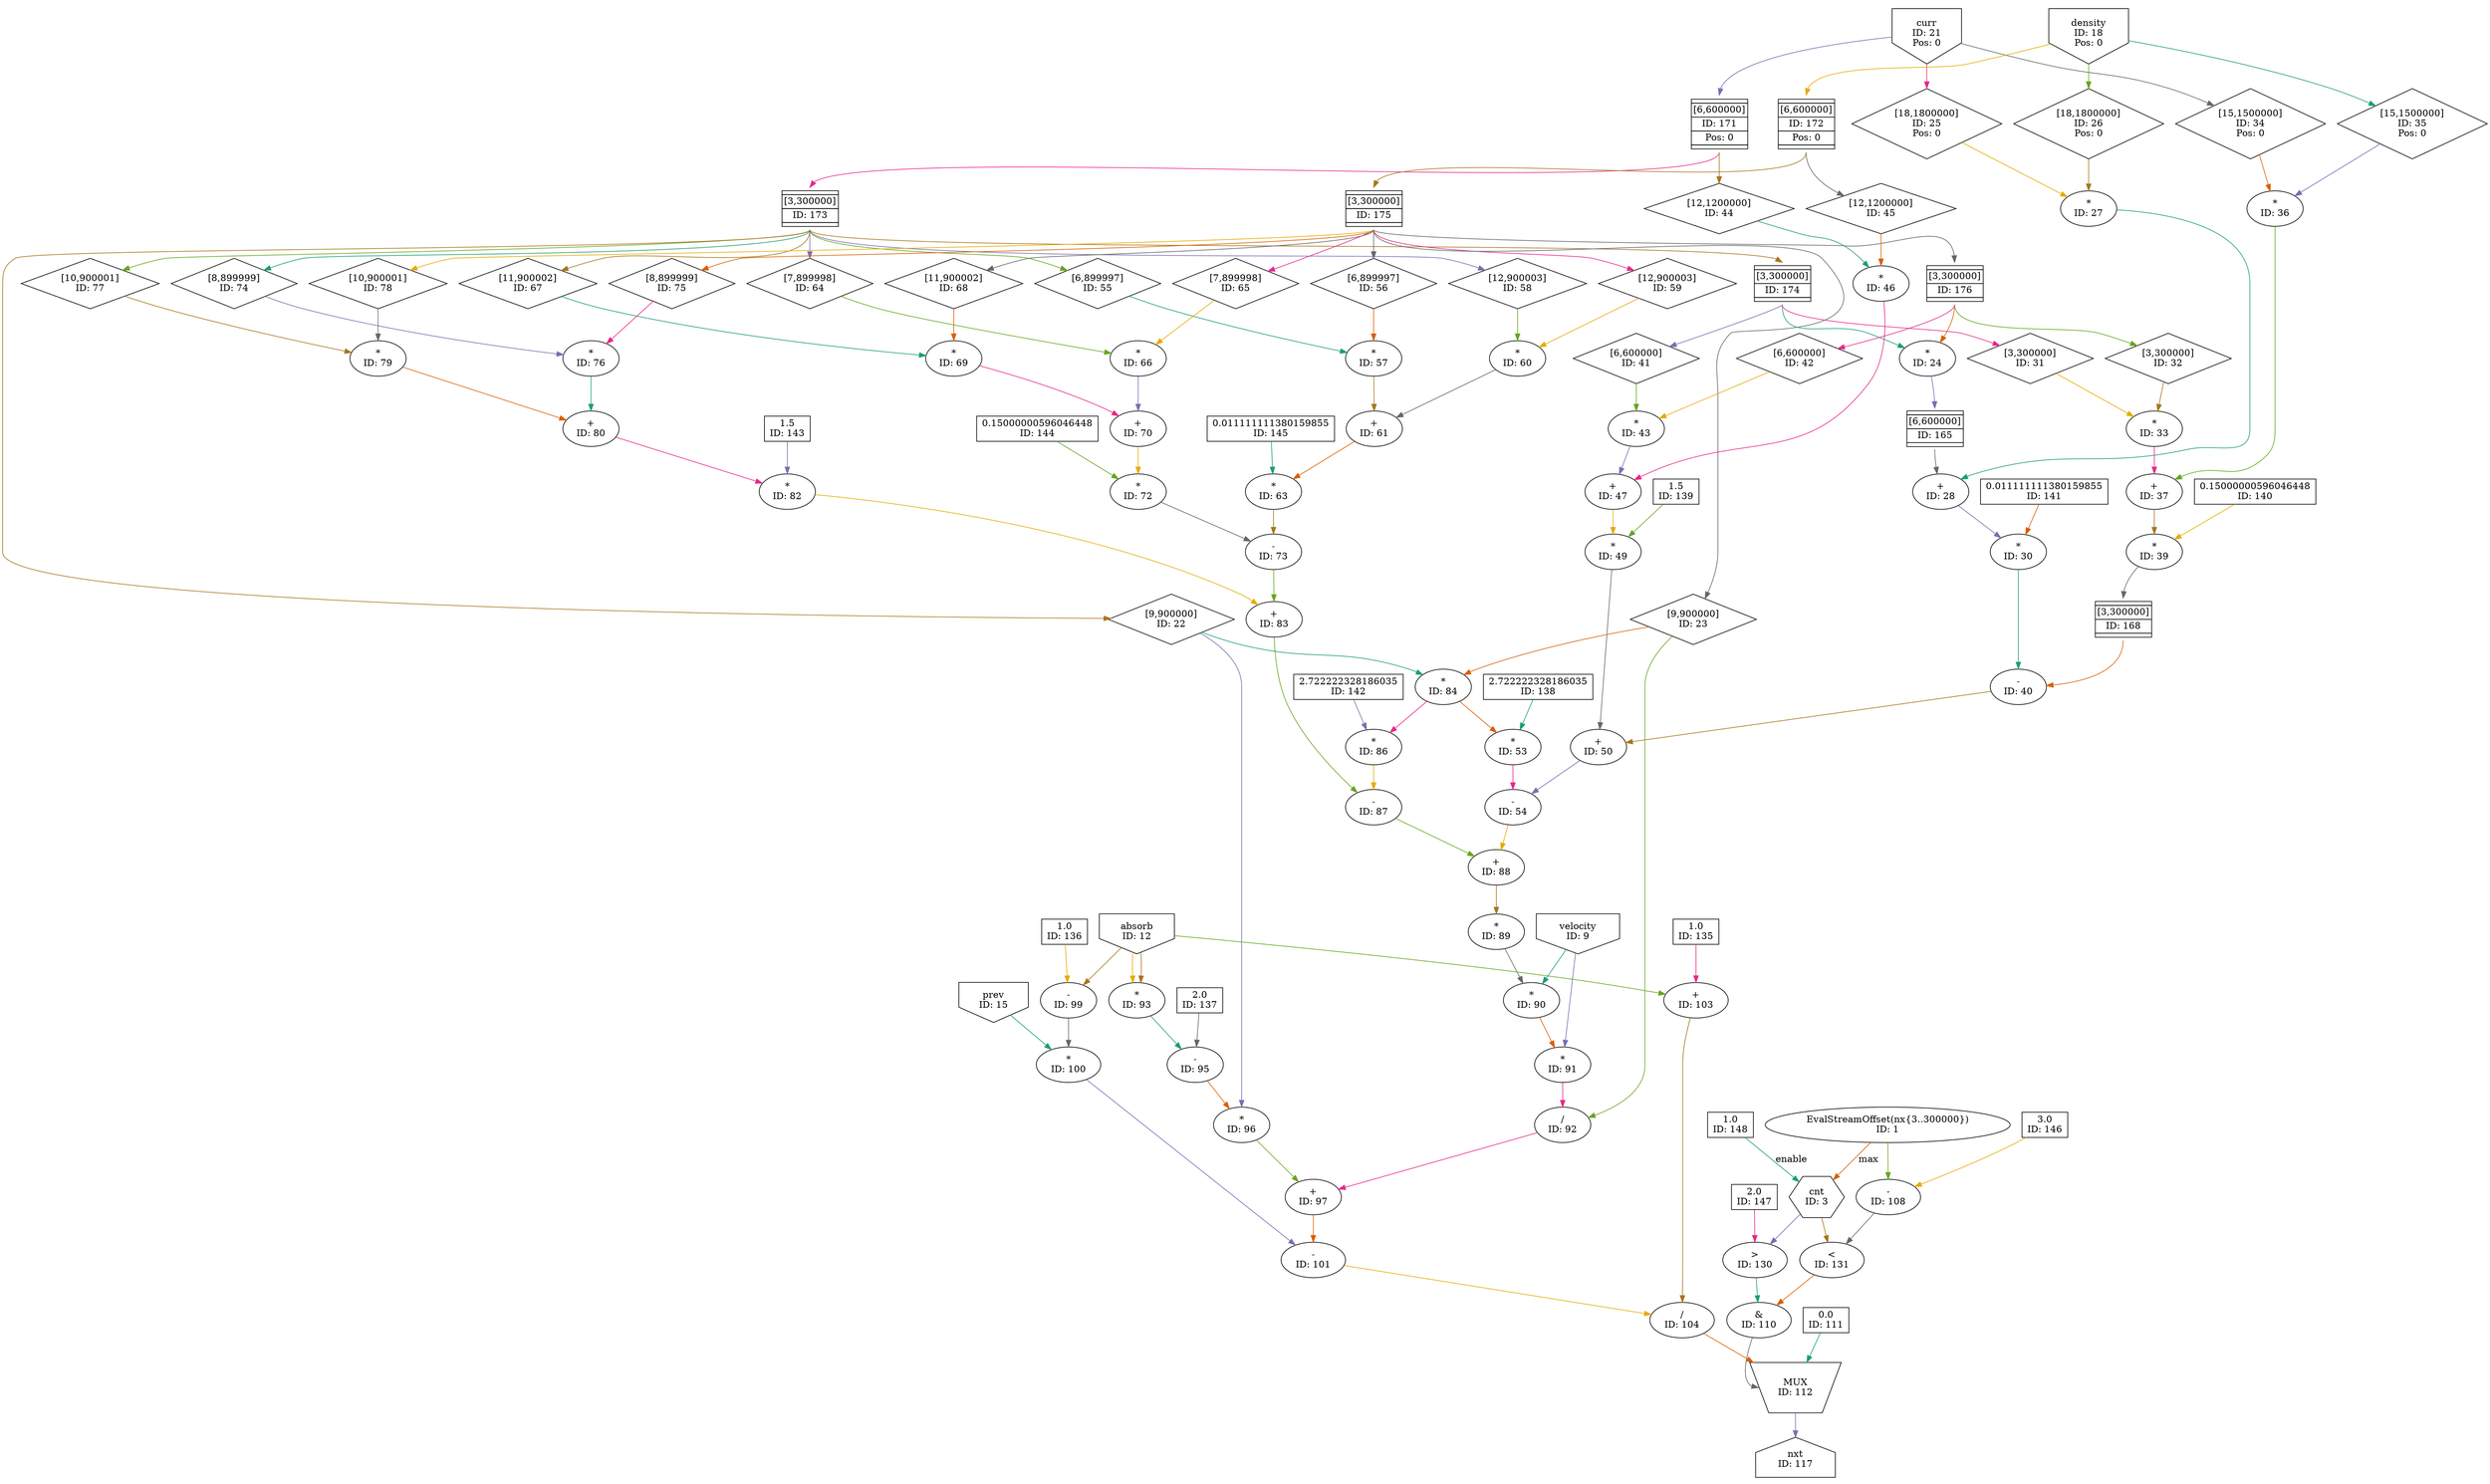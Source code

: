 digraph WavePropagationKernel_tapnfold_1{
	NodeConstantRawBits148 [shape=box, label="1.0\nID: 148"];
	NodeEvalStreamOffset1 [label="EvalStreamOffset(nx{3..300000})\nID: 1"];
	NodeCounter3 [shape=hexagon, label="cnt\nID: 3"];
	NodeConstantRawBits147 [shape=box, label="2.0\nID: 147"];
	NodeGtInlined130 [label=">\nID: 130"];
	NodeConstantRawBits146 [shape=box, label="3.0\nID: 146"];
	NodeSub108 [label="-\nID: 108"];
	NodeLtInlined131 [label="<\nID: 131"];
	NodeAnd110 [label="&\nID: 110"];
	NodeConstantRawBits111 [shape=box, label="0.0\nID: 111"];
	NodeConstantRawBits145 [shape=box, label="0.011111111380159855\nID: 145"];
	NodeInput21 [shape=invhouse, label="curr\nID: 21\nPos: 0"];
	NodeFIFO171 [shape=plaintext, label=<<TABLE BORDER="0" CELLSPACING="0" CELLBORDER="1"> <TR><TD></TD></TR><TR><TD>[6,600000]</TD></TR><TR><TD>ID: 171</TD></TR> <TR><TD>Pos: 0</TD></TR> <TR><TD></TD></TR> </TABLE>>];
	NodeFIFO173 [shape=plaintext, label=<<TABLE BORDER="0" CELLSPACING="0" CELLBORDER="1"> <TR><TD></TD></TR><TR><TD>[3,300000]</TD></TR><TR><TD>ID: 173</TD></TR> <TR><TD></TD></TR> </TABLE>>];
	NodeStreamOffset55 [shape=diamond, label="[6,899997]\nID: 55"];
	NodeInput18 [shape=invhouse, label="density\nID: 18\nPos: 0"];
	NodeFIFO172 [shape=plaintext, label=<<TABLE BORDER="0" CELLSPACING="0" CELLBORDER="1"> <TR><TD></TD></TR><TR><TD>[6,600000]</TD></TR><TR><TD>ID: 172</TD></TR> <TR><TD>Pos: 0</TD></TR> <TR><TD></TD></TR> </TABLE>>];
	NodeFIFO175 [shape=plaintext, label=<<TABLE BORDER="0" CELLSPACING="0" CELLBORDER="1"> <TR><TD></TD></TR><TR><TD>[3,300000]</TD></TR><TR><TD>ID: 175</TD></TR> <TR><TD></TD></TR> </TABLE>>];
	NodeStreamOffset56 [shape=diamond, label="[6,899997]\nID: 56"];
	NodeMul57 [label="*\nID: 57"];
	NodeStreamOffset58 [shape=diamond, label="[12,900003]\nID: 58"];
	NodeStreamOffset59 [shape=diamond, label="[12,900003]\nID: 59"];
	NodeMul60 [label="*\nID: 60"];
	NodeAdd61 [label="+\nID: 61"];
	NodeMul63 [label="*\nID: 63"];
	NodeConstantRawBits144 [shape=box, label="0.15000000596046448\nID: 144"];
	NodeStreamOffset64 [shape=diamond, label="[7,899998]\nID: 64"];
	NodeStreamOffset65 [shape=diamond, label="[7,899998]\nID: 65"];
	NodeMul66 [label="*\nID: 66"];
	NodeStreamOffset67 [shape=diamond, label="[11,900002]\nID: 67"];
	NodeStreamOffset68 [shape=diamond, label="[11,900002]\nID: 68"];
	NodeMul69 [label="*\nID: 69"];
	NodeAdd70 [label="+\nID: 70"];
	NodeMul72 [label="*\nID: 72"];
	NodeSub73 [label="-\nID: 73"];
	NodeConstantRawBits143 [shape=box, label="1.5\nID: 143"];
	NodeStreamOffset74 [shape=diamond, label="[8,899999]\nID: 74"];
	NodeStreamOffset75 [shape=diamond, label="[8,899999]\nID: 75"];
	NodeMul76 [label="*\nID: 76"];
	NodeStreamOffset77 [shape=diamond, label="[10,900001]\nID: 77"];
	NodeStreamOffset78 [shape=diamond, label="[10,900001]\nID: 78"];
	NodeMul79 [label="*\nID: 79"];
	NodeAdd80 [label="+\nID: 80"];
	NodeMul82 [label="*\nID: 82"];
	NodeAdd83 [label="+\nID: 83"];
	NodeConstantRawBits142 [shape=box, label="2.722222328186035\nID: 142"];
	NodeStreamOffset22 [shape=diamond, label="[9,900000]\nID: 22"];
	NodeStreamOffset23 [shape=diamond, label="[9,900000]\nID: 23"];
	NodeMul84 [label="*\nID: 84"];
	NodeMul86 [label="*\nID: 86"];
	NodeSub87 [label="-\nID: 87"];
	NodeConstantRawBits141 [shape=box, label="0.011111111380159855\nID: 141"];
	NodeFIFO174 [shape=plaintext, label=<<TABLE BORDER="0" CELLSPACING="0" CELLBORDER="1"> <TR><TD></TD></TR><TR><TD>[3,300000]</TD></TR><TR><TD>ID: 174</TD></TR> <TR><TD></TD></TR> </TABLE>>];
	NodeFIFO176 [shape=plaintext, label=<<TABLE BORDER="0" CELLSPACING="0" CELLBORDER="1"> <TR><TD></TD></TR><TR><TD>[3,300000]</TD></TR><TR><TD>ID: 176</TD></TR> <TR><TD></TD></TR> </TABLE>>];
	NodeMul24 [label="*\nID: 24"];
	NodeFIFO165 [shape=plaintext, label=<<TABLE BORDER="0" CELLSPACING="0" CELLBORDER="1"> <TR><TD></TD></TR><TR><TD>[6,600000]</TD></TR><TR><TD>ID: 165</TD></TR> <TR><TD></TD></TR> </TABLE>>];
	NodeStreamOffset25 [shape=diamond, label="[18,1800000]\nID: 25\nPos: 0"];
	NodeStreamOffset26 [shape=diamond, label="[18,1800000]\nID: 26\nPos: 0"];
	NodeMul27 [label="*\nID: 27"];
	NodeAdd28 [label="+\nID: 28"];
	NodeMul30 [label="*\nID: 30"];
	NodeConstantRawBits140 [shape=box, label="0.15000000596046448\nID: 140"];
	NodeStreamOffset31 [shape=diamond, label="[3,300000]\nID: 31"];
	NodeStreamOffset32 [shape=diamond, label="[3,300000]\nID: 32"];
	NodeMul33 [label="*\nID: 33"];
	NodeStreamOffset34 [shape=diamond, label="[15,1500000]\nID: 34\nPos: 0"];
	NodeStreamOffset35 [shape=diamond, label="[15,1500000]\nID: 35\nPos: 0"];
	NodeMul36 [label="*\nID: 36"];
	NodeAdd37 [label="+\nID: 37"];
	NodeMul39 [label="*\nID: 39"];
	NodeFIFO168 [shape=plaintext, label=<<TABLE BORDER="0" CELLSPACING="0" CELLBORDER="1"> <TR><TD></TD></TR><TR><TD>[3,300000]</TD></TR><TR><TD>ID: 168</TD></TR> <TR><TD></TD></TR> </TABLE>>];
	NodeSub40 [label="-\nID: 40"];
	NodeConstantRawBits139 [shape=box, label="1.5\nID: 139"];
	NodeStreamOffset41 [shape=diamond, label="[6,600000]\nID: 41"];
	NodeStreamOffset42 [shape=diamond, label="[6,600000]\nID: 42"];
	NodeMul43 [label="*\nID: 43"];
	NodeStreamOffset44 [shape=diamond, label="[12,1200000]\nID: 44"];
	NodeStreamOffset45 [shape=diamond, label="[12,1200000]\nID: 45"];
	NodeMul46 [label="*\nID: 46"];
	NodeAdd47 [label="+\nID: 47"];
	NodeMul49 [label="*\nID: 49"];
	NodeAdd50 [label="+\nID: 50"];
	NodeConstantRawBits138 [shape=box, label="2.722222328186035\nID: 138"];
	NodeMul53 [label="*\nID: 53"];
	NodeSub54 [label="-\nID: 54"];
	NodeAdd88 [label="+\nID: 88"];
	NodeMul89 [label="*\nID: 89"];
	NodeInput9 [shape=invhouse, label="velocity\nID: 9"];
	NodeMul90 [label="*\nID: 90"];
	NodeMul91 [label="*\nID: 91"];
	NodeDiv92 [label="/\nID: 92"];
	NodeConstantRawBits137 [shape=box, label="2.0\nID: 137"];
	NodeInput12 [shape=invhouse, label="absorb\nID: 12"];
	NodeMul93 [label="*\nID: 93"];
	NodeSub95 [label="-\nID: 95"];
	NodeMul96 [label="*\nID: 96"];
	NodeAdd97 [label="+\nID: 97"];
	NodeConstantRawBits136 [shape=box, label="1.0\nID: 136"];
	NodeSub99 [label="-\nID: 99"];
	NodeInput15 [shape=invhouse, label="prev\nID: 15"];
	NodeMul100 [label="*\nID: 100"];
	NodeSub101 [label="-\nID: 101"];
	NodeConstantRawBits135 [shape=box, label="1.0\nID: 135"];
	NodeAdd103 [label="+\nID: 103"];
	NodeDiv104 [label="/\nID: 104"];
	NodeMux112 [shape=invtrapezium, height=0.5, label="MUX\nID: 112"];
	NodeOutput117 [shape=house, label="nxt\nID: 117"];
	NodeConstantRawBits148 -> NodeCounter3[label="enable" color="/dark28/1" photon_data="EDGE,SrcNode:148,SrcNodePort:value"];
	NodeEvalStreamOffset1 -> NodeCounter3[label="max" color="/dark28/2" photon_data="EDGE,SrcNode:1,SrcNodePort:output"];
	NodeCounter3 -> NodeGtInlined130[color="/dark28/3" photon_data="EDGE,SrcNode:3,SrcNodePort:count"];
	NodeConstantRawBits147 -> NodeGtInlined130[color="/dark28/4" photon_data="EDGE,SrcNode:147,SrcNodePort:value"];
	NodeEvalStreamOffset1 -> NodeSub108[color="/dark28/5" photon_data="EDGE,SrcNode:1,SrcNodePort:output"];
	NodeConstantRawBits146 -> NodeSub108[color="/dark28/6" photon_data="EDGE,SrcNode:146,SrcNodePort:value"];
	NodeCounter3 -> NodeLtInlined131[color="/dark28/7" photon_data="EDGE,SrcNode:3,SrcNodePort:count"];
	NodeSub108 -> NodeLtInlined131[color="/dark28/8" photon_data="EDGE,SrcNode:108,SrcNodePort:result"];
	NodeGtInlined130 -> NodeAnd110[color="/dark28/1" photon_data="EDGE,SrcNode:130,SrcNodePort:result"];
	NodeLtInlined131 -> NodeAnd110[color="/dark28/2" photon_data="EDGE,SrcNode:131,SrcNodePort:result"];
	NodeInput21 -> NodeFIFO171[headport="n" color="/dark28/3" photon_data="EDGE,SrcNode:21,SrcNodePort:data"];
	NodeFIFO171 -> NodeFIFO173[tailport="s" headport="n" color="/dark28/4" photon_data="EDGE,SrcNode:171,SrcNodePort:output"];
	NodeFIFO173 -> NodeStreamOffset55[tailport="s" color="/dark28/5" photon_data="EDGE,SrcNode:173,SrcNodePort:output"];
	NodeInput18 -> NodeFIFO172[headport="n" color="/dark28/6" photon_data="EDGE,SrcNode:18,SrcNodePort:data"];
	NodeFIFO172 -> NodeFIFO175[tailport="s" headport="n" color="/dark28/7" photon_data="EDGE,SrcNode:172,SrcNodePort:output"];
	NodeFIFO175 -> NodeStreamOffset56[tailport="s" color="/dark28/8" photon_data="EDGE,SrcNode:175,SrcNodePort:output"];
	NodeStreamOffset55 -> NodeMul57[color="/dark28/1" photon_data="EDGE,SrcNode:55,SrcNodePort:output"];
	NodeStreamOffset56 -> NodeMul57[color="/dark28/2" photon_data="EDGE,SrcNode:56,SrcNodePort:output"];
	NodeFIFO173 -> NodeStreamOffset58[tailport="s" color="/dark28/3" photon_data="EDGE,SrcNode:173,SrcNodePort:output"];
	NodeFIFO175 -> NodeStreamOffset59[tailport="s" color="/dark28/4" photon_data="EDGE,SrcNode:175,SrcNodePort:output"];
	NodeStreamOffset58 -> NodeMul60[color="/dark28/5" photon_data="EDGE,SrcNode:58,SrcNodePort:output"];
	NodeStreamOffset59 -> NodeMul60[color="/dark28/6" photon_data="EDGE,SrcNode:59,SrcNodePort:output"];
	NodeMul57 -> NodeAdd61[color="/dark28/7" photon_data="EDGE,SrcNode:57,SrcNodePort:result"];
	NodeMul60 -> NodeAdd61[color="/dark28/8" photon_data="EDGE,SrcNode:60,SrcNodePort:result"];
	NodeConstantRawBits145 -> NodeMul63[color="/dark28/1" photon_data="EDGE,SrcNode:145,SrcNodePort:value"];
	NodeAdd61 -> NodeMul63[color="/dark28/2" photon_data="EDGE,SrcNode:61,SrcNodePort:result"];
	NodeFIFO173 -> NodeStreamOffset64[tailport="s" color="/dark28/3" photon_data="EDGE,SrcNode:173,SrcNodePort:output"];
	NodeFIFO175 -> NodeStreamOffset65[tailport="s" color="/dark28/4" photon_data="EDGE,SrcNode:175,SrcNodePort:output"];
	NodeStreamOffset64 -> NodeMul66[color="/dark28/5" photon_data="EDGE,SrcNode:64,SrcNodePort:output"];
	NodeStreamOffset65 -> NodeMul66[color="/dark28/6" photon_data="EDGE,SrcNode:65,SrcNodePort:output"];
	NodeFIFO173 -> NodeStreamOffset67[tailport="s" color="/dark28/7" photon_data="EDGE,SrcNode:173,SrcNodePort:output"];
	NodeFIFO175 -> NodeStreamOffset68[tailport="s" color="/dark28/8" photon_data="EDGE,SrcNode:175,SrcNodePort:output"];
	NodeStreamOffset67 -> NodeMul69[color="/dark28/1" photon_data="EDGE,SrcNode:67,SrcNodePort:output"];
	NodeStreamOffset68 -> NodeMul69[color="/dark28/2" photon_data="EDGE,SrcNode:68,SrcNodePort:output"];
	NodeMul66 -> NodeAdd70[color="/dark28/3" photon_data="EDGE,SrcNode:66,SrcNodePort:result"];
	NodeMul69 -> NodeAdd70[color="/dark28/4" photon_data="EDGE,SrcNode:69,SrcNodePort:result"];
	NodeConstantRawBits144 -> NodeMul72[color="/dark28/5" photon_data="EDGE,SrcNode:144,SrcNodePort:value"];
	NodeAdd70 -> NodeMul72[color="/dark28/6" photon_data="EDGE,SrcNode:70,SrcNodePort:result"];
	NodeMul63 -> NodeSub73[color="/dark28/7" photon_data="EDGE,SrcNode:63,SrcNodePort:result"];
	NodeMul72 -> NodeSub73[color="/dark28/8" photon_data="EDGE,SrcNode:72,SrcNodePort:result"];
	NodeFIFO173 -> NodeStreamOffset74[tailport="s" color="/dark28/1" photon_data="EDGE,SrcNode:173,SrcNodePort:output"];
	NodeFIFO175 -> NodeStreamOffset75[tailport="s" color="/dark28/2" photon_data="EDGE,SrcNode:175,SrcNodePort:output"];
	NodeStreamOffset74 -> NodeMul76[color="/dark28/3" photon_data="EDGE,SrcNode:74,SrcNodePort:output"];
	NodeStreamOffset75 -> NodeMul76[color="/dark28/4" photon_data="EDGE,SrcNode:75,SrcNodePort:output"];
	NodeFIFO173 -> NodeStreamOffset77[tailport="s" color="/dark28/5" photon_data="EDGE,SrcNode:173,SrcNodePort:output"];
	NodeFIFO175 -> NodeStreamOffset78[tailport="s" color="/dark28/6" photon_data="EDGE,SrcNode:175,SrcNodePort:output"];
	NodeStreamOffset77 -> NodeMul79[color="/dark28/7" photon_data="EDGE,SrcNode:77,SrcNodePort:output"];
	NodeStreamOffset78 -> NodeMul79[color="/dark28/8" photon_data="EDGE,SrcNode:78,SrcNodePort:output"];
	NodeMul76 -> NodeAdd80[color="/dark28/1" photon_data="EDGE,SrcNode:76,SrcNodePort:result"];
	NodeMul79 -> NodeAdd80[color="/dark28/2" photon_data="EDGE,SrcNode:79,SrcNodePort:result"];
	NodeConstantRawBits143 -> NodeMul82[color="/dark28/3" photon_data="EDGE,SrcNode:143,SrcNodePort:value"];
	NodeAdd80 -> NodeMul82[color="/dark28/4" photon_data="EDGE,SrcNode:80,SrcNodePort:result"];
	NodeSub73 -> NodeAdd83[color="/dark28/5" photon_data="EDGE,SrcNode:73,SrcNodePort:result"];
	NodeMul82 -> NodeAdd83[color="/dark28/6" photon_data="EDGE,SrcNode:82,SrcNodePort:result"];
	NodeFIFO173 -> NodeStreamOffset22[tailport="s" color="/dark28/7" photon_data="EDGE,SrcNode:173,SrcNodePort:output"];
	NodeFIFO175 -> NodeStreamOffset23[tailport="s" color="/dark28/8" photon_data="EDGE,SrcNode:175,SrcNodePort:output"];
	NodeStreamOffset22 -> NodeMul84[color="/dark28/1" photon_data="EDGE,SrcNode:22,SrcNodePort:output"];
	NodeStreamOffset23 -> NodeMul84[color="/dark28/2" photon_data="EDGE,SrcNode:23,SrcNodePort:output"];
	NodeConstantRawBits142 -> NodeMul86[color="/dark28/3" photon_data="EDGE,SrcNode:142,SrcNodePort:value"];
	NodeMul84 -> NodeMul86[color="/dark28/4" photon_data="EDGE,SrcNode:84,SrcNodePort:result"];
	NodeAdd83 -> NodeSub87[color="/dark28/5" photon_data="EDGE,SrcNode:83,SrcNodePort:result"];
	NodeMul86 -> NodeSub87[color="/dark28/6" photon_data="EDGE,SrcNode:86,SrcNodePort:result"];
	NodeFIFO173 -> NodeFIFO174[tailport="s" headport="n" color="/dark28/7" photon_data="EDGE,SrcNode:173,SrcNodePort:output"];
	NodeFIFO175 -> NodeFIFO176[tailport="s" headport="n" color="/dark28/8" photon_data="EDGE,SrcNode:175,SrcNodePort:output"];
	NodeFIFO174 -> NodeMul24[tailport="s" color="/dark28/1" photon_data="EDGE,SrcNode:174,SrcNodePort:output"];
	NodeFIFO176 -> NodeMul24[tailport="s" color="/dark28/2" photon_data="EDGE,SrcNode:176,SrcNodePort:output"];
	NodeMul24 -> NodeFIFO165[headport="n" color="/dark28/3" photon_data="EDGE,SrcNode:24,SrcNodePort:result"];
	NodeInput21 -> NodeStreamOffset25[color="/dark28/4" photon_data="EDGE,SrcNode:21,SrcNodePort:data"];
	NodeInput18 -> NodeStreamOffset26[color="/dark28/5" photon_data="EDGE,SrcNode:18,SrcNodePort:data"];
	NodeStreamOffset25 -> NodeMul27[color="/dark28/6" photon_data="EDGE,SrcNode:25,SrcNodePort:output"];
	NodeStreamOffset26 -> NodeMul27[color="/dark28/7" photon_data="EDGE,SrcNode:26,SrcNodePort:output"];
	NodeFIFO165 -> NodeAdd28[tailport="s" color="/dark28/8" photon_data="EDGE,SrcNode:165,SrcNodePort:output"];
	NodeMul27 -> NodeAdd28[color="/dark28/1" photon_data="EDGE,SrcNode:27,SrcNodePort:result"];
	NodeConstantRawBits141 -> NodeMul30[color="/dark28/2" photon_data="EDGE,SrcNode:141,SrcNodePort:value"];
	NodeAdd28 -> NodeMul30[color="/dark28/3" photon_data="EDGE,SrcNode:28,SrcNodePort:result"];
	NodeFIFO174 -> NodeStreamOffset31[tailport="s" color="/dark28/4" photon_data="EDGE,SrcNode:174,SrcNodePort:output"];
	NodeFIFO176 -> NodeStreamOffset32[tailport="s" color="/dark28/5" photon_data="EDGE,SrcNode:176,SrcNodePort:output"];
	NodeStreamOffset31 -> NodeMul33[color="/dark28/6" photon_data="EDGE,SrcNode:31,SrcNodePort:output"];
	NodeStreamOffset32 -> NodeMul33[color="/dark28/7" photon_data="EDGE,SrcNode:32,SrcNodePort:output"];
	NodeInput21 -> NodeStreamOffset34[color="/dark28/8" photon_data="EDGE,SrcNode:21,SrcNodePort:data"];
	NodeInput18 -> NodeStreamOffset35[color="/dark28/1" photon_data="EDGE,SrcNode:18,SrcNodePort:data"];
	NodeStreamOffset34 -> NodeMul36[color="/dark28/2" photon_data="EDGE,SrcNode:34,SrcNodePort:output"];
	NodeStreamOffset35 -> NodeMul36[color="/dark28/3" photon_data="EDGE,SrcNode:35,SrcNodePort:output"];
	NodeMul33 -> NodeAdd37[color="/dark28/4" photon_data="EDGE,SrcNode:33,SrcNodePort:result"];
	NodeMul36 -> NodeAdd37[color="/dark28/5" photon_data="EDGE,SrcNode:36,SrcNodePort:result"];
	NodeConstantRawBits140 -> NodeMul39[color="/dark28/6" photon_data="EDGE,SrcNode:140,SrcNodePort:value"];
	NodeAdd37 -> NodeMul39[color="/dark28/7" photon_data="EDGE,SrcNode:37,SrcNodePort:result"];
	NodeMul39 -> NodeFIFO168[headport="n" color="/dark28/8" photon_data="EDGE,SrcNode:39,SrcNodePort:result"];
	NodeMul30 -> NodeSub40[color="/dark28/1" photon_data="EDGE,SrcNode:30,SrcNodePort:result"];
	NodeFIFO168 -> NodeSub40[tailport="s" color="/dark28/2" photon_data="EDGE,SrcNode:168,SrcNodePort:output"];
	NodeFIFO174 -> NodeStreamOffset41[tailport="s" color="/dark28/3" photon_data="EDGE,SrcNode:174,SrcNodePort:output"];
	NodeFIFO176 -> NodeStreamOffset42[tailport="s" color="/dark28/4" photon_data="EDGE,SrcNode:176,SrcNodePort:output"];
	NodeStreamOffset41 -> NodeMul43[color="/dark28/5" photon_data="EDGE,SrcNode:41,SrcNodePort:output"];
	NodeStreamOffset42 -> NodeMul43[color="/dark28/6" photon_data="EDGE,SrcNode:42,SrcNodePort:output"];
	NodeFIFO171 -> NodeStreamOffset44[tailport="s" color="/dark28/7" photon_data="EDGE,SrcNode:171,SrcNodePort:output"];
	NodeFIFO172 -> NodeStreamOffset45[tailport="s" color="/dark28/8" photon_data="EDGE,SrcNode:172,SrcNodePort:output"];
	NodeStreamOffset44 -> NodeMul46[color="/dark28/1" photon_data="EDGE,SrcNode:44,SrcNodePort:output"];
	NodeStreamOffset45 -> NodeMul46[color="/dark28/2" photon_data="EDGE,SrcNode:45,SrcNodePort:output"];
	NodeMul43 -> NodeAdd47[color="/dark28/3" photon_data="EDGE,SrcNode:43,SrcNodePort:result"];
	NodeMul46 -> NodeAdd47[color="/dark28/4" photon_data="EDGE,SrcNode:46,SrcNodePort:result"];
	NodeConstantRawBits139 -> NodeMul49[color="/dark28/5" photon_data="EDGE,SrcNode:139,SrcNodePort:value"];
	NodeAdd47 -> NodeMul49[color="/dark28/6" photon_data="EDGE,SrcNode:47,SrcNodePort:result"];
	NodeSub40 -> NodeAdd50[color="/dark28/7" photon_data="EDGE,SrcNode:40,SrcNodePort:result"];
	NodeMul49 -> NodeAdd50[color="/dark28/8" photon_data="EDGE,SrcNode:49,SrcNodePort:result"];
	NodeConstantRawBits138 -> NodeMul53[color="/dark28/1" photon_data="EDGE,SrcNode:138,SrcNodePort:value"];
	NodeMul84 -> NodeMul53[color="/dark28/2" photon_data="EDGE,SrcNode:84,SrcNodePort:result"];
	NodeAdd50 -> NodeSub54[color="/dark28/3" photon_data="EDGE,SrcNode:50,SrcNodePort:result"];
	NodeMul53 -> NodeSub54[color="/dark28/4" photon_data="EDGE,SrcNode:53,SrcNodePort:result"];
	NodeSub87 -> NodeAdd88[color="/dark28/5" photon_data="EDGE,SrcNode:87,SrcNodePort:result"];
	NodeSub54 -> NodeAdd88[color="/dark28/6" photon_data="EDGE,SrcNode:54,SrcNodePort:result"];
	NodeAdd88 -> NodeMul89[color="/dark28/7" photon_data="EDGE,SrcNode:88,SrcNodePort:result"];
	NodeMul89 -> NodeMul90[color="/dark28/8" photon_data="EDGE,SrcNode:89,SrcNodePort:result"];
	NodeInput9 -> NodeMul90[color="/dark28/1" photon_data="EDGE,SrcNode:9,SrcNodePort:data"];
	NodeMul90 -> NodeMul91[color="/dark28/2" photon_data="EDGE,SrcNode:90,SrcNodePort:result"];
	NodeInput9 -> NodeMul91[color="/dark28/3" photon_data="EDGE,SrcNode:9,SrcNodePort:data"];
	NodeMul91 -> NodeDiv92[color="/dark28/4" photon_data="EDGE,SrcNode:91,SrcNodePort:result"];
	NodeStreamOffset23 -> NodeDiv92[color="/dark28/5" photon_data="EDGE,SrcNode:23,SrcNodePort:output"];
	NodeInput12 -> NodeMul93[color="/dark28/6" photon_data="EDGE,SrcNode:12,SrcNodePort:data"];
	NodeInput12 -> NodeMul93[color="/dark28/7" photon_data="EDGE,SrcNode:12,SrcNodePort:data"];
	NodeConstantRawBits137 -> NodeSub95[color="/dark28/8" photon_data="EDGE,SrcNode:137,SrcNodePort:value"];
	NodeMul93 -> NodeSub95[color="/dark28/1" photon_data="EDGE,SrcNode:93,SrcNodePort:result"];
	NodeSub95 -> NodeMul96[color="/dark28/2" photon_data="EDGE,SrcNode:95,SrcNodePort:result"];
	NodeStreamOffset22 -> NodeMul96[color="/dark28/3" photon_data="EDGE,SrcNode:22,SrcNodePort:output"];
	NodeDiv92 -> NodeAdd97[color="/dark28/4" photon_data="EDGE,SrcNode:92,SrcNodePort:result"];
	NodeMul96 -> NodeAdd97[color="/dark28/5" photon_data="EDGE,SrcNode:96,SrcNodePort:result"];
	NodeConstantRawBits136 -> NodeSub99[color="/dark28/6" photon_data="EDGE,SrcNode:136,SrcNodePort:value"];
	NodeInput12 -> NodeSub99[color="/dark28/7" photon_data="EDGE,SrcNode:12,SrcNodePort:data"];
	NodeSub99 -> NodeMul100[color="/dark28/8" photon_data="EDGE,SrcNode:99,SrcNodePort:result"];
	NodeInput15 -> NodeMul100[color="/dark28/1" photon_data="EDGE,SrcNode:15,SrcNodePort:data"];
	NodeAdd97 -> NodeSub101[color="/dark28/2" photon_data="EDGE,SrcNode:97,SrcNodePort:result"];
	NodeMul100 -> NodeSub101[color="/dark28/3" photon_data="EDGE,SrcNode:100,SrcNodePort:result"];
	NodeConstantRawBits135 -> NodeAdd103[color="/dark28/4" photon_data="EDGE,SrcNode:135,SrcNodePort:value"];
	NodeInput12 -> NodeAdd103[color="/dark28/5" photon_data="EDGE,SrcNode:12,SrcNodePort:data"];
	NodeSub101 -> NodeDiv104[color="/dark28/6" photon_data="EDGE,SrcNode:101,SrcNodePort:result"];
	NodeAdd103 -> NodeDiv104[color="/dark28/7" photon_data="EDGE,SrcNode:103,SrcNodePort:result"];
	NodeAnd110 -> NodeMux112[headport="w" color="/dark28/8" photon_data="EDGE,SrcNode:110,SrcNodePort:result"];
	NodeConstantRawBits111 -> NodeMux112[color="/dark28/1" photon_data="EDGE,SrcNode:111,SrcNodePort:value"];
	NodeDiv104 -> NodeMux112[color="/dark28/2" photon_data="EDGE,SrcNode:104,SrcNodePort:result"];
	NodeMux112 -> NodeOutput117[color="/dark28/3" photon_data="EDGE,SrcNode:112,SrcNodePort:result"];
}
